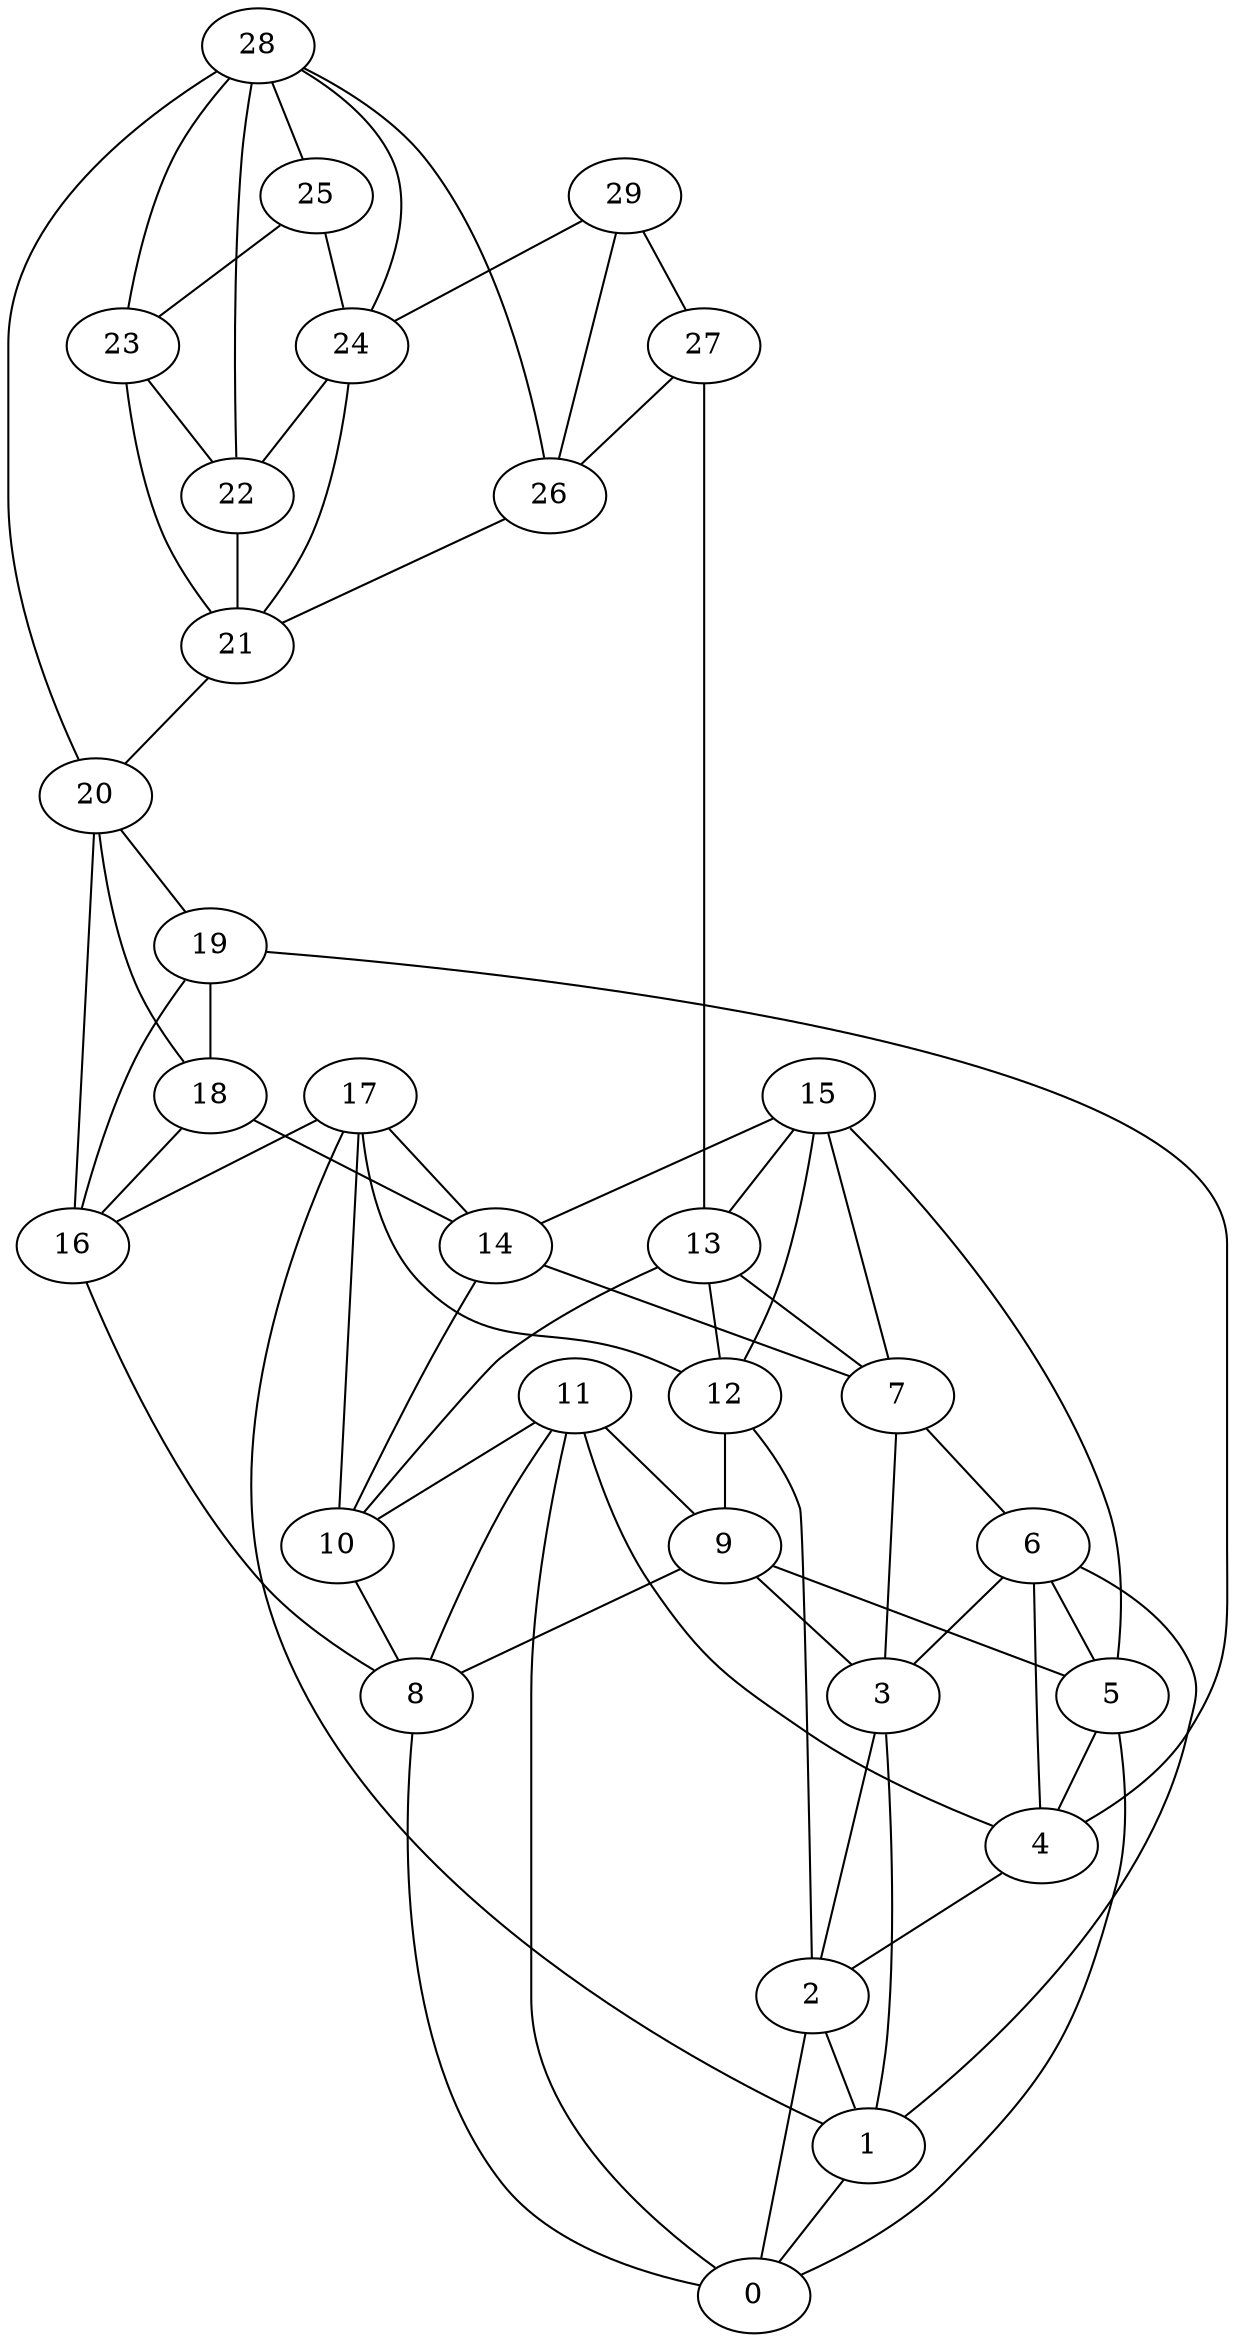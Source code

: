 graph G {
0[label="0"]
1[label="1"]
2[label="2"]
3[label="3"]
4[label="4"]
5[label="5"]
6[label="6"]
7[label="7"]
8[label="8"]
9[label="9"]
10[label="10"]
11[label="11"]
12[label="12"]
13[label="13"]
14[label="14"]
15[label="15"]
16[label="16"]
17[label="17"]
18[label="18"]
19[label="19"]
20[label="20"]
21[label="21"]
22[label="22"]
23[label="23"]
24[label="24"]
25[label="25"]
26[label="26"]
27[label="27"]
28[label="28"]
29[label="29"]
1 -- 0
2 -- 0
2 -- 1
3 -- 1
3 -- 2
4 -- 2
5 -- 0
5 -- 4
6 -- 1
6 -- 3
6 -- 4
6 -- 5
7 -- 3
7 -- 6
8 -- 0
9 -- 3
9 -- 5
9 -- 8
10 -- 8
11 -- 0
11 -- 4
11 -- 8
11 -- 9
11 -- 10
12 -- 2
12 -- 9
13 -- 7
13 -- 10
13 -- 12
14 -- 7
14 -- 10
15 -- 5
15 -- 7
15 -- 12
15 -- 13
15 -- 14
16 -- 8
17 -- 1
17 -- 10
17 -- 12
17 -- 14
17 -- 16
18 -- 14
18 -- 16
19 -- 4
19 -- 16
19 -- 18
20 -- 16
20 -- 18
20 -- 19
21 -- 20
22 -- 21
23 -- 21
23 -- 22
24 -- 21
24 -- 22
25 -- 23
25 -- 24
26 -- 21
27 -- 13
27 -- 26
28 -- 20
28 -- 22
28 -- 23
28 -- 24
28 -- 25
28 -- 26
29 -- 24
29 -- 26
29 -- 27
}
